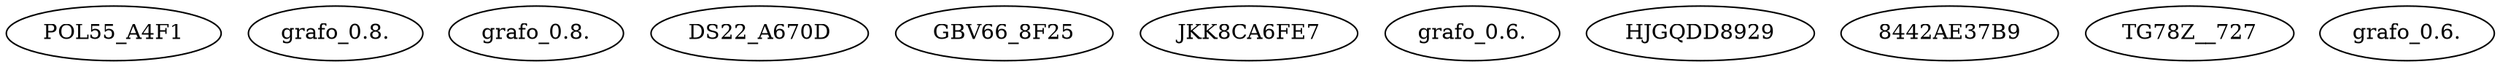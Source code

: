 strict graph  {
"./MALWR/familia_1/POL55_A4F1ECC4D25B33395196B5D51A06790" [label=POL55_A4F1];
"./MALWR/familia_1/grafo_0.8.dot" [label="grafo_0.8."];
"./MALWR/familia_1/grafo_0.8.png" [label="grafo_0.8."];
"./MALWR/familia_1/DS22_A670D13D4D014169C4080328B8FEB86" [label=DS22_A670D];
"./MALWR/familia_1/GBV66_8F259BB36E00D124963CFA9B86F502E" [label=GBV66_8F25];
"./MALWR/familia_1/JKK8CA6FE7A1315AF5AFEAC2961460A80569" [label=JKK8CA6FE7];
"./MALWR/familia_1/grafo_0.6.png" [label="grafo_0.6."];
"./MALWR/familia_1/HJGQDD892986B2249B5214639ECC8AC0223" [label=HJGQDD8929];
"./MALWR/familia_1/8442AE37B91F279A9F06DE4C60B286A3" [label="8442AE37B9"];
"./MALWR/familia_1/TG78Z__727A6800991EEAD454E53E8AF164A99C" [label=TG78Z__727];
"./MALWR/familia_1/grafo_0.6.dot" [label="grafo_0.6."];
}

